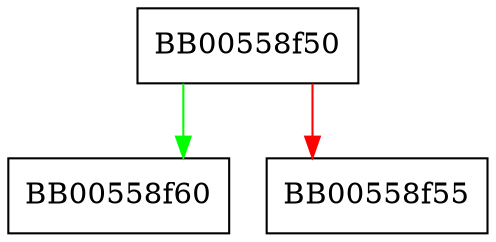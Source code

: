 digraph OSSL_CMP_CTX_set_http_cb {
  node [shape="box"];
  graph [splines=ortho];
  BB00558f50 -> BB00558f60 [color="green"];
  BB00558f50 -> BB00558f55 [color="red"];
}